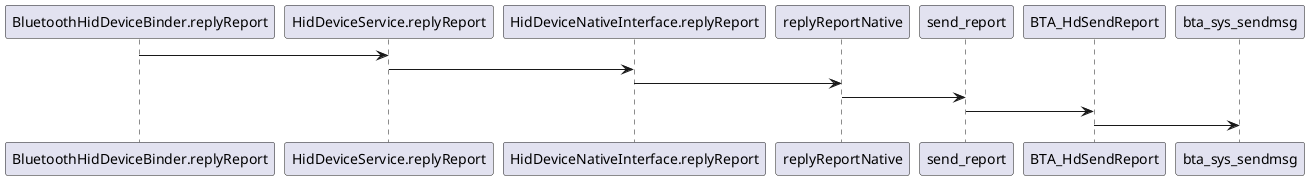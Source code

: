 @startuml

BluetoothHidDeviceBinder.replyReport -> HidDeviceService.replyReport
HidDeviceService.replyReport -> HidDeviceNativeInterface.replyReport
HidDeviceNativeInterface.replyReport -> replyReportNative
replyReportNative -> send_report
send_report -> BTA_HdSendReport
BTA_HdSendReport -> bta_sys_sendmsg

@enduml